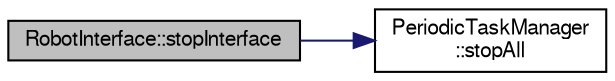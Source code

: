 digraph "RobotInterface::stopInterface"
{
  edge [fontname="FreeSans",fontsize="10",labelfontname="FreeSans",labelfontsize="10"];
  node [fontname="FreeSans",fontsize="10",shape=record];
  rankdir="LR";
  Node1 [label="RobotInterface::stopInterface",height=0.2,width=0.4,color="black", fillcolor="grey75", style="filled", fontcolor="black"];
  Node1 -> Node2 [color="midnightblue",fontsize="10",style="solid",fontname="FreeSans"];
  Node2 [label="PeriodicTaskManager\l::stopAll",height=0.2,width=0.4,color="black", fillcolor="white", style="filled",URL="$d2/d31/class_periodic_task_manager.html#ac3a6d2e72967f7e1045b546fdb5d7eaa"];
}

